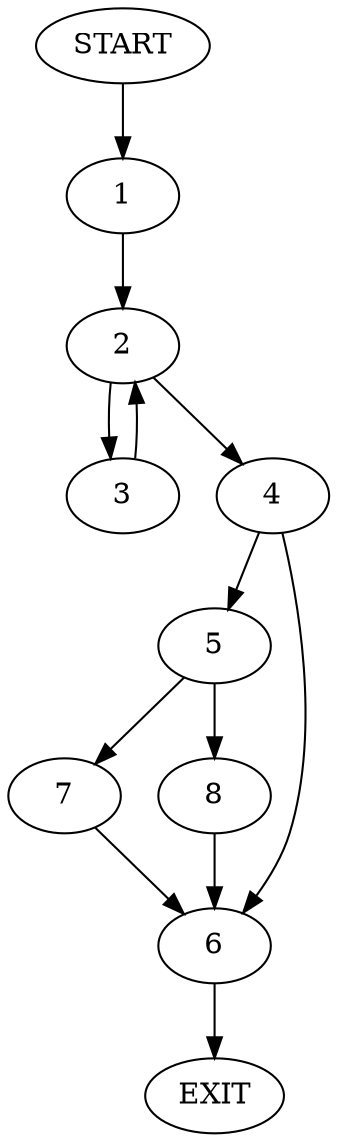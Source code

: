 digraph {
0 [label="START"]
9 [label="EXIT"]
0 -> 1
1 -> 2
2 -> 3
2 -> 4
4 -> 5
4 -> 6
3 -> 2
5 -> 7
5 -> 8
6 -> 9
8 -> 6
7 -> 6
}
